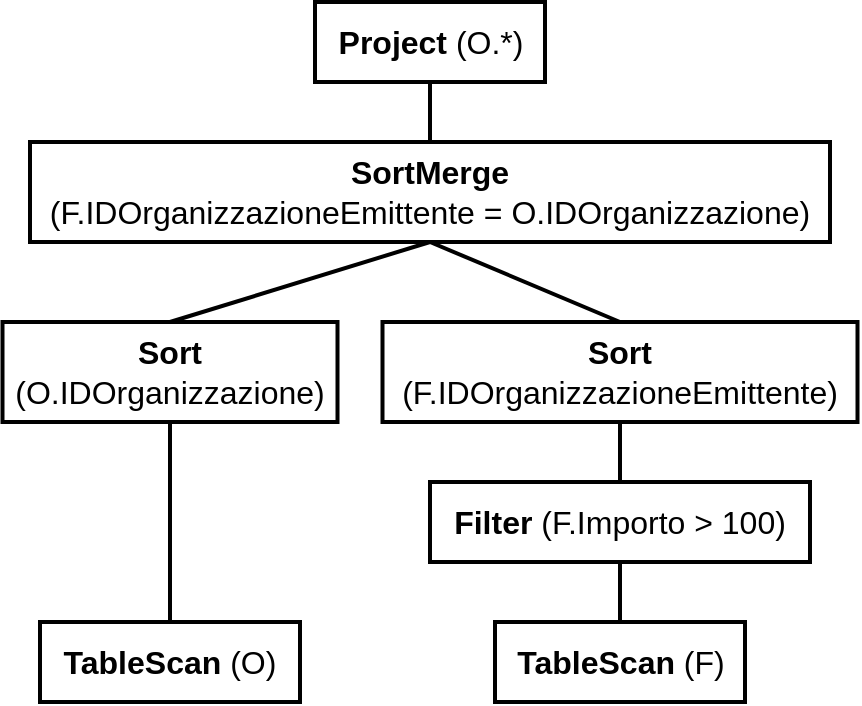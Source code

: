 <mxfile version="14.5.1" type="device"><diagram id="1vBSmNNAcZkS8oqiKXEB" name="Page-1"><mxGraphModel dx="491" dy="1335" grid="1" gridSize="10" guides="1" tooltips="1" connect="1" arrows="1" fold="1" page="1" pageScale="1" pageWidth="583" pageHeight="827" math="0" shadow="0"><root><mxCell id="0"/><mxCell id="1" parent="0"/><mxCell id="o5b7EOEm3EF3pVuU0Y48-1" value="&lt;font style=&quot;font-size: 16px&quot;&gt;&lt;b&gt;Project&lt;/b&gt; (O.*)&lt;/font&gt;" style="text;html=1;fillColor=none;align=center;verticalAlign=middle;whiteSpace=wrap;rounded=0;strokeColor=#000000;strokeWidth=2;" parent="1" vertex="1"><mxGeometry x="242.5" y="-10" width="115" height="40" as="geometry"/></mxCell><mxCell id="o5b7EOEm3EF3pVuU0Y48-2" value="" style="endArrow=none;html=1;strokeWidth=2;exitX=0.5;exitY=1;exitDx=0;exitDy=0;entryX=0.5;entryY=0;entryDx=0;entryDy=0;" parent="1" source="o5b7EOEm3EF3pVuU0Y48-5" target="o5b7EOEm3EF3pVuU0Y48-13" edge="1"><mxGeometry width="50" height="50" relative="1" as="geometry"><mxPoint x="300" y="110" as="sourcePoint"/><mxPoint x="300" y="80" as="targetPoint"/></mxGeometry></mxCell><mxCell id="o5b7EOEm3EF3pVuU0Y48-3" value="&lt;font style=&quot;font-size: 16px&quot;&gt;&lt;b&gt;TableScan&lt;/b&gt; (O)&lt;/font&gt;" style="text;html=1;fillColor=none;align=center;verticalAlign=middle;whiteSpace=wrap;rounded=0;strokeColor=#000000;strokeWidth=2;" parent="1" vertex="1"><mxGeometry x="105" y="300" width="130" height="40" as="geometry"/></mxCell><mxCell id="o5b7EOEm3EF3pVuU0Y48-4" value="&lt;font style=&quot;font-size: 16px&quot;&gt;&lt;b&gt;TableScan&lt;/b&gt; (F)&lt;/font&gt;" style="text;html=1;fillColor=none;align=center;verticalAlign=middle;whiteSpace=wrap;rounded=0;strokeColor=#000000;strokeWidth=2;" parent="1" vertex="1"><mxGeometry x="332.5" y="300" width="125" height="40" as="geometry"/></mxCell><mxCell id="o5b7EOEm3EF3pVuU0Y48-5" value="&lt;span style=&quot;text-align: left ; font-size: 16px&quot;&gt;&lt;b&gt;SortMerge&lt;br&gt;&lt;/b&gt;(F.IDOrganizzazioneEmittente = O.IDOrganizzazione)&lt;br&gt;&lt;/span&gt;" style="text;html=1;fillColor=none;align=center;verticalAlign=middle;whiteSpace=wrap;rounded=0;strokeColor=#000000;strokeWidth=2;" parent="1" vertex="1"><mxGeometry x="100" y="60" width="400" height="50" as="geometry"/></mxCell><mxCell id="o5b7EOEm3EF3pVuU0Y48-6" value="&lt;font style=&quot;font-size: 16px&quot;&gt;&lt;b&gt;Filter&lt;/b&gt; (F.Importo &amp;gt; 100)&lt;/font&gt;" style="text;html=1;fillColor=none;align=center;verticalAlign=middle;whiteSpace=wrap;rounded=0;strokeColor=#000000;strokeWidth=2;" parent="1" vertex="1"><mxGeometry x="300" y="230" width="190" height="40" as="geometry"/></mxCell><mxCell id="o5b7EOEm3EF3pVuU0Y48-7" value="" style="endArrow=none;html=1;strokeWidth=2;exitX=0.5;exitY=0;exitDx=0;exitDy=0;entryX=0.5;entryY=1;entryDx=0;entryDy=0;" parent="1" source="o5b7EOEm3EF3pVuU0Y48-3" target="o5b7EOEm3EF3pVuU0Y48-13" edge="1"><mxGeometry width="50" height="50" relative="1" as="geometry"><mxPoint x="320" y="100" as="sourcePoint"/><mxPoint x="310" y="140" as="targetPoint"/></mxGeometry></mxCell><mxCell id="o5b7EOEm3EF3pVuU0Y48-8" value="" style="endArrow=none;html=1;strokeWidth=2;exitX=0.5;exitY=0;exitDx=0;exitDy=0;" parent="1" source="o5b7EOEm3EF3pVuU0Y48-4" target="o5b7EOEm3EF3pVuU0Y48-6" edge="1"><mxGeometry width="50" height="50" relative="1" as="geometry"><mxPoint x="330" y="110" as="sourcePoint"/><mxPoint x="330" y="70" as="targetPoint"/></mxGeometry></mxCell><mxCell id="o5b7EOEm3EF3pVuU0Y48-9" value="" style="endArrow=none;html=1;strokeWidth=2;exitX=0.5;exitY=0;exitDx=0;exitDy=0;entryX=0.5;entryY=1;entryDx=0;entryDy=0;" parent="1" source="o5b7EOEm3EF3pVuU0Y48-6" target="o5b7EOEm3EF3pVuU0Y48-12" edge="1"><mxGeometry width="50" height="50" relative="1" as="geometry"><mxPoint x="340" y="120" as="sourcePoint"/><mxPoint x="390" y="140" as="targetPoint"/></mxGeometry></mxCell><mxCell id="o5b7EOEm3EF3pVuU0Y48-12" value="&lt;font style=&quot;font-size: 16px&quot;&gt;&lt;b&gt;Sort&lt;br&gt;&lt;/b&gt;(&lt;span style=&quot;text-align: left&quot;&gt;F.IDOrganizzazioneEmittente&lt;/span&gt;)&lt;/font&gt;" style="text;html=1;fillColor=none;align=center;verticalAlign=middle;whiteSpace=wrap;rounded=0;strokeColor=#000000;strokeWidth=2;" parent="1" vertex="1"><mxGeometry x="276.25" y="150" width="237.5" height="50" as="geometry"/></mxCell><mxCell id="o5b7EOEm3EF3pVuU0Y48-13" value="&lt;font style=&quot;font-size: 16px&quot;&gt;&lt;b&gt;Sort&lt;br&gt;&lt;/b&gt;(O.IDOrganizzazione)&lt;/font&gt;" style="text;html=1;fillColor=none;align=center;verticalAlign=middle;whiteSpace=wrap;rounded=0;strokeColor=#000000;strokeWidth=2;" parent="1" vertex="1"><mxGeometry x="86.25" y="150" width="167.5" height="50" as="geometry"/></mxCell><mxCell id="o5b7EOEm3EF3pVuU0Y48-14" value="" style="endArrow=none;html=1;strokeWidth=2;exitX=0.5;exitY=1;exitDx=0;exitDy=0;entryX=0.5;entryY=0;entryDx=0;entryDy=0;" parent="1" source="o5b7EOEm3EF3pVuU0Y48-5" target="o5b7EOEm3EF3pVuU0Y48-12" edge="1"><mxGeometry width="50" height="50" relative="1" as="geometry"><mxPoint x="250" y="80" as="sourcePoint"/><mxPoint x="170" y="200" as="targetPoint"/></mxGeometry></mxCell><mxCell id="o5b7EOEm3EF3pVuU0Y48-15" value="" style="endArrow=none;html=1;strokeWidth=2;exitX=0.5;exitY=1;exitDx=0;exitDy=0;entryX=0.5;entryY=0;entryDx=0;entryDy=0;" parent="1" source="o5b7EOEm3EF3pVuU0Y48-1" target="o5b7EOEm3EF3pVuU0Y48-5" edge="1"><mxGeometry width="50" height="50" relative="1" as="geometry"><mxPoint x="310" y="120" as="sourcePoint"/><mxPoint x="405" y="200" as="targetPoint"/></mxGeometry></mxCell></root></mxGraphModel></diagram></mxfile>